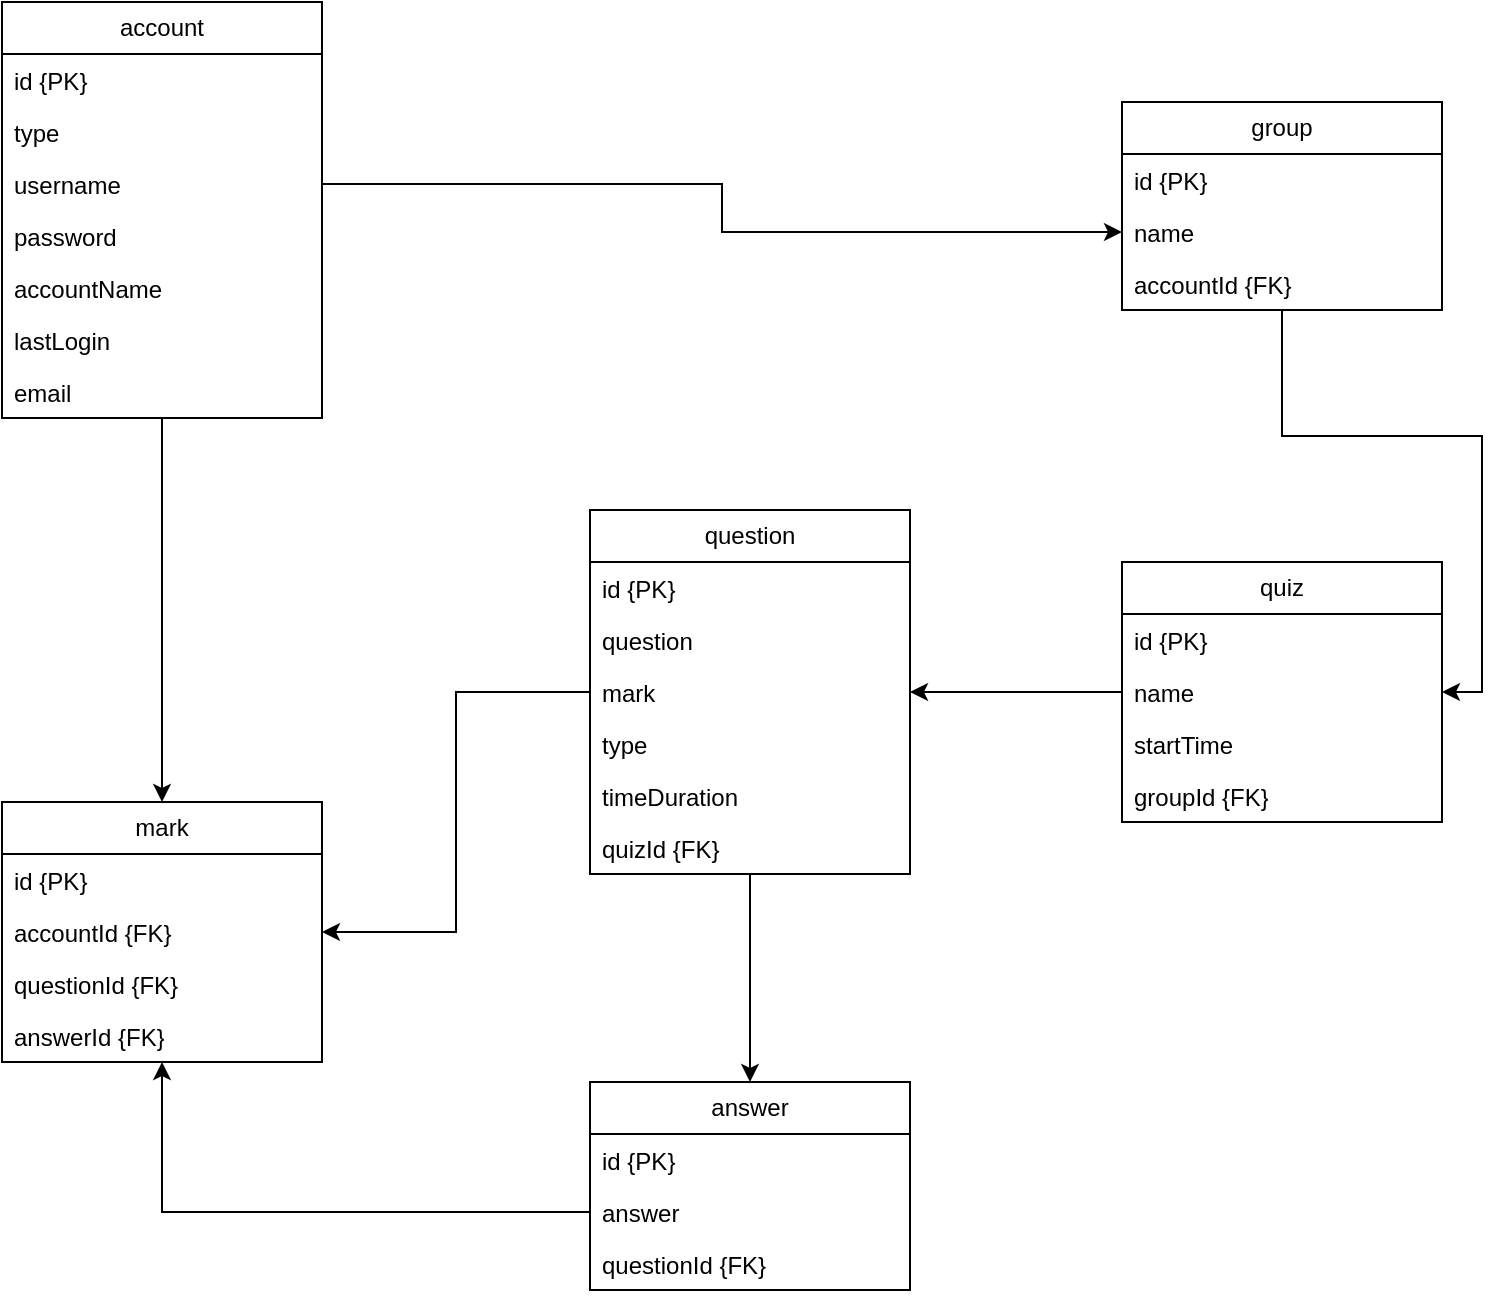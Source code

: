<mxfile version="24.4.13" type="device">
  <diagram name="Page-1" id="KVmX0XFPQRCTQdxbVcBK">
    <mxGraphModel dx="1313" dy="676" grid="1" gridSize="10" guides="1" tooltips="1" connect="1" arrows="1" fold="1" page="1" pageScale="1" pageWidth="827" pageHeight="1169" background="#FFFFFF" math="0" shadow="0">
      <root>
        <mxCell id="0" />
        <mxCell id="1" parent="0" />
        <mxCell id="wCoDq6g3YFe2arJV_Y5X-41" style="edgeStyle=orthogonalEdgeStyle;rounded=0;orthogonalLoop=1;jettySize=auto;html=1;entryX=0.5;entryY=0;entryDx=0;entryDy=0;" edge="1" parent="1" source="wCoDq6g3YFe2arJV_Y5X-1" target="wCoDq6g3YFe2arJV_Y5X-27">
          <mxGeometry relative="1" as="geometry" />
        </mxCell>
        <mxCell id="wCoDq6g3YFe2arJV_Y5X-1" value="account" style="swimlane;fontStyle=0;childLayout=stackLayout;horizontal=1;startSize=26;fillColor=none;horizontalStack=0;resizeParent=1;resizeParentMax=0;resizeLast=0;collapsible=1;marginBottom=0;whiteSpace=wrap;html=1;" vertex="1" parent="1">
          <mxGeometry x="50" y="40" width="160" height="208" as="geometry" />
        </mxCell>
        <mxCell id="wCoDq6g3YFe2arJV_Y5X-2" value="id {PK}" style="text;strokeColor=none;fillColor=none;align=left;verticalAlign=top;spacingLeft=4;spacingRight=4;overflow=hidden;rotatable=0;points=[[0,0.5],[1,0.5]];portConstraint=eastwest;whiteSpace=wrap;html=1;" vertex="1" parent="wCoDq6g3YFe2arJV_Y5X-1">
          <mxGeometry y="26" width="160" height="26" as="geometry" />
        </mxCell>
        <mxCell id="wCoDq6g3YFe2arJV_Y5X-11" value="type" style="text;strokeColor=none;fillColor=none;align=left;verticalAlign=top;spacingLeft=4;spacingRight=4;overflow=hidden;rotatable=0;points=[[0,0.5],[1,0.5]];portConstraint=eastwest;whiteSpace=wrap;html=1;" vertex="1" parent="wCoDq6g3YFe2arJV_Y5X-1">
          <mxGeometry y="52" width="160" height="26" as="geometry" />
        </mxCell>
        <mxCell id="wCoDq6g3YFe2arJV_Y5X-3" value="username" style="text;strokeColor=none;fillColor=none;align=left;verticalAlign=top;spacingLeft=4;spacingRight=4;overflow=hidden;rotatable=0;points=[[0,0.5],[1,0.5]];portConstraint=eastwest;whiteSpace=wrap;html=1;" vertex="1" parent="wCoDq6g3YFe2arJV_Y5X-1">
          <mxGeometry y="78" width="160" height="26" as="geometry" />
        </mxCell>
        <mxCell id="wCoDq6g3YFe2arJV_Y5X-4" value="password" style="text;strokeColor=none;fillColor=none;align=left;verticalAlign=top;spacingLeft=4;spacingRight=4;overflow=hidden;rotatable=0;points=[[0,0.5],[1,0.5]];portConstraint=eastwest;whiteSpace=wrap;html=1;" vertex="1" parent="wCoDq6g3YFe2arJV_Y5X-1">
          <mxGeometry y="104" width="160" height="26" as="geometry" />
        </mxCell>
        <mxCell id="wCoDq6g3YFe2arJV_Y5X-5" value="accountName" style="text;strokeColor=none;fillColor=none;align=left;verticalAlign=top;spacingLeft=4;spacingRight=4;overflow=hidden;rotatable=0;points=[[0,0.5],[1,0.5]];portConstraint=eastwest;whiteSpace=wrap;html=1;" vertex="1" parent="wCoDq6g3YFe2arJV_Y5X-1">
          <mxGeometry y="130" width="160" height="26" as="geometry" />
        </mxCell>
        <mxCell id="wCoDq6g3YFe2arJV_Y5X-6" value="lastLogin" style="text;strokeColor=none;fillColor=none;align=left;verticalAlign=top;spacingLeft=4;spacingRight=4;overflow=hidden;rotatable=0;points=[[0,0.5],[1,0.5]];portConstraint=eastwest;whiteSpace=wrap;html=1;" vertex="1" parent="wCoDq6g3YFe2arJV_Y5X-1">
          <mxGeometry y="156" width="160" height="26" as="geometry" />
        </mxCell>
        <mxCell id="wCoDq6g3YFe2arJV_Y5X-32" value="email" style="text;strokeColor=none;fillColor=none;align=left;verticalAlign=top;spacingLeft=4;spacingRight=4;overflow=hidden;rotatable=0;points=[[0,0.5],[1,0.5]];portConstraint=eastwest;whiteSpace=wrap;html=1;" vertex="1" parent="wCoDq6g3YFe2arJV_Y5X-1">
          <mxGeometry y="182" width="160" height="26" as="geometry" />
        </mxCell>
        <mxCell id="wCoDq6g3YFe2arJV_Y5X-38" style="edgeStyle=orthogonalEdgeStyle;rounded=0;orthogonalLoop=1;jettySize=auto;html=1;entryX=1;entryY=0.5;entryDx=0;entryDy=0;" edge="1" parent="1" source="wCoDq6g3YFe2arJV_Y5X-7" target="wCoDq6g3YFe2arJV_Y5X-12">
          <mxGeometry relative="1" as="geometry" />
        </mxCell>
        <mxCell id="wCoDq6g3YFe2arJV_Y5X-7" value="group" style="swimlane;fontStyle=0;childLayout=stackLayout;horizontal=1;startSize=26;fillColor=none;horizontalStack=0;resizeParent=1;resizeParentMax=0;resizeLast=0;collapsible=1;marginBottom=0;whiteSpace=wrap;html=1;" vertex="1" parent="1">
          <mxGeometry x="610" y="90" width="160" height="104" as="geometry" />
        </mxCell>
        <mxCell id="wCoDq6g3YFe2arJV_Y5X-8" value="id {PK}" style="text;strokeColor=none;fillColor=none;align=left;verticalAlign=top;spacingLeft=4;spacingRight=4;overflow=hidden;rotatable=0;points=[[0,0.5],[1,0.5]];portConstraint=eastwest;whiteSpace=wrap;html=1;" vertex="1" parent="wCoDq6g3YFe2arJV_Y5X-7">
          <mxGeometry y="26" width="160" height="26" as="geometry" />
        </mxCell>
        <mxCell id="wCoDq6g3YFe2arJV_Y5X-9" value="name" style="text;strokeColor=none;fillColor=none;align=left;verticalAlign=top;spacingLeft=4;spacingRight=4;overflow=hidden;rotatable=0;points=[[0,0.5],[1,0.5]];portConstraint=eastwest;whiteSpace=wrap;html=1;" vertex="1" parent="wCoDq6g3YFe2arJV_Y5X-7">
          <mxGeometry y="52" width="160" height="26" as="geometry" />
        </mxCell>
        <mxCell id="wCoDq6g3YFe2arJV_Y5X-10" value="accountId {FK}" style="text;strokeColor=none;fillColor=none;align=left;verticalAlign=top;spacingLeft=4;spacingRight=4;overflow=hidden;rotatable=0;points=[[0,0.5],[1,0.5]];portConstraint=eastwest;whiteSpace=wrap;html=1;" vertex="1" parent="wCoDq6g3YFe2arJV_Y5X-7">
          <mxGeometry y="78" width="160" height="26" as="geometry" />
        </mxCell>
        <mxCell id="wCoDq6g3YFe2arJV_Y5X-12" value="quiz" style="swimlane;fontStyle=0;childLayout=stackLayout;horizontal=1;startSize=26;fillColor=none;horizontalStack=0;resizeParent=1;resizeParentMax=0;resizeLast=0;collapsible=1;marginBottom=0;whiteSpace=wrap;html=1;" vertex="1" parent="1">
          <mxGeometry x="610" y="320" width="160" height="130" as="geometry" />
        </mxCell>
        <mxCell id="wCoDq6g3YFe2arJV_Y5X-13" value="id {PK}" style="text;strokeColor=none;fillColor=none;align=left;verticalAlign=top;spacingLeft=4;spacingRight=4;overflow=hidden;rotatable=0;points=[[0,0.5],[1,0.5]];portConstraint=eastwest;whiteSpace=wrap;html=1;" vertex="1" parent="wCoDq6g3YFe2arJV_Y5X-12">
          <mxGeometry y="26" width="160" height="26" as="geometry" />
        </mxCell>
        <mxCell id="wCoDq6g3YFe2arJV_Y5X-33" value="name" style="text;strokeColor=none;fillColor=none;align=left;verticalAlign=top;spacingLeft=4;spacingRight=4;overflow=hidden;rotatable=0;points=[[0,0.5],[1,0.5]];portConstraint=eastwest;whiteSpace=wrap;html=1;" vertex="1" parent="wCoDq6g3YFe2arJV_Y5X-12">
          <mxGeometry y="52" width="160" height="26" as="geometry" />
        </mxCell>
        <mxCell id="wCoDq6g3YFe2arJV_Y5X-34" value="startTime" style="text;strokeColor=none;fillColor=none;align=left;verticalAlign=top;spacingLeft=4;spacingRight=4;overflow=hidden;rotatable=0;points=[[0,0.5],[1,0.5]];portConstraint=eastwest;whiteSpace=wrap;html=1;" vertex="1" parent="wCoDq6g3YFe2arJV_Y5X-12">
          <mxGeometry y="78" width="160" height="26" as="geometry" />
        </mxCell>
        <mxCell id="wCoDq6g3YFe2arJV_Y5X-15" value="groupId {FK}" style="text;strokeColor=none;fillColor=none;align=left;verticalAlign=top;spacingLeft=4;spacingRight=4;overflow=hidden;rotatable=0;points=[[0,0.5],[1,0.5]];portConstraint=eastwest;whiteSpace=wrap;html=1;" vertex="1" parent="wCoDq6g3YFe2arJV_Y5X-12">
          <mxGeometry y="104" width="160" height="26" as="geometry" />
        </mxCell>
        <mxCell id="wCoDq6g3YFe2arJV_Y5X-40" style="edgeStyle=orthogonalEdgeStyle;rounded=0;orthogonalLoop=1;jettySize=auto;html=1;entryX=0.5;entryY=0;entryDx=0;entryDy=0;" edge="1" parent="1" source="wCoDq6g3YFe2arJV_Y5X-16" target="wCoDq6g3YFe2arJV_Y5X-23">
          <mxGeometry relative="1" as="geometry" />
        </mxCell>
        <mxCell id="wCoDq6g3YFe2arJV_Y5X-42" style="edgeStyle=orthogonalEdgeStyle;rounded=0;orthogonalLoop=1;jettySize=auto;html=1;entryX=1;entryY=0.5;entryDx=0;entryDy=0;exitX=0;exitY=0.5;exitDx=0;exitDy=0;" edge="1" parent="1" source="wCoDq6g3YFe2arJV_Y5X-19" target="wCoDq6g3YFe2arJV_Y5X-31">
          <mxGeometry relative="1" as="geometry" />
        </mxCell>
        <mxCell id="wCoDq6g3YFe2arJV_Y5X-16" value="question" style="swimlane;fontStyle=0;childLayout=stackLayout;horizontal=1;startSize=26;fillColor=none;horizontalStack=0;resizeParent=1;resizeParentMax=0;resizeLast=0;collapsible=1;marginBottom=0;whiteSpace=wrap;html=1;" vertex="1" parent="1">
          <mxGeometry x="344" y="294" width="160" height="182" as="geometry" />
        </mxCell>
        <mxCell id="wCoDq6g3YFe2arJV_Y5X-17" value="id {PK}" style="text;strokeColor=none;fillColor=none;align=left;verticalAlign=top;spacingLeft=4;spacingRight=4;overflow=hidden;rotatable=0;points=[[0,0.5],[1,0.5]];portConstraint=eastwest;whiteSpace=wrap;html=1;" vertex="1" parent="wCoDq6g3YFe2arJV_Y5X-16">
          <mxGeometry y="26" width="160" height="26" as="geometry" />
        </mxCell>
        <mxCell id="wCoDq6g3YFe2arJV_Y5X-18" value="question" style="text;strokeColor=none;fillColor=none;align=left;verticalAlign=top;spacingLeft=4;spacingRight=4;overflow=hidden;rotatable=0;points=[[0,0.5],[1,0.5]];portConstraint=eastwest;whiteSpace=wrap;html=1;" vertex="1" parent="wCoDq6g3YFe2arJV_Y5X-16">
          <mxGeometry y="52" width="160" height="26" as="geometry" />
        </mxCell>
        <mxCell id="wCoDq6g3YFe2arJV_Y5X-19" value="mark" style="text;strokeColor=none;fillColor=none;align=left;verticalAlign=top;spacingLeft=4;spacingRight=4;overflow=hidden;rotatable=0;points=[[0,0.5],[1,0.5]];portConstraint=eastwest;whiteSpace=wrap;html=1;" vertex="1" parent="wCoDq6g3YFe2arJV_Y5X-16">
          <mxGeometry y="78" width="160" height="26" as="geometry" />
        </mxCell>
        <mxCell id="wCoDq6g3YFe2arJV_Y5X-21" value="type" style="text;strokeColor=none;fillColor=none;align=left;verticalAlign=top;spacingLeft=4;spacingRight=4;overflow=hidden;rotatable=0;points=[[0,0.5],[1,0.5]];portConstraint=eastwest;whiteSpace=wrap;html=1;" vertex="1" parent="wCoDq6g3YFe2arJV_Y5X-16">
          <mxGeometry y="104" width="160" height="26" as="geometry" />
        </mxCell>
        <mxCell id="wCoDq6g3YFe2arJV_Y5X-35" value="timeDuration" style="text;strokeColor=none;fillColor=none;align=left;verticalAlign=top;spacingLeft=4;spacingRight=4;overflow=hidden;rotatable=0;points=[[0,0.5],[1,0.5]];portConstraint=eastwest;whiteSpace=wrap;html=1;" vertex="1" parent="wCoDq6g3YFe2arJV_Y5X-16">
          <mxGeometry y="130" width="160" height="26" as="geometry" />
        </mxCell>
        <mxCell id="wCoDq6g3YFe2arJV_Y5X-22" value="quizId {FK}" style="text;strokeColor=none;fillColor=none;align=left;verticalAlign=top;spacingLeft=4;spacingRight=4;overflow=hidden;rotatable=0;points=[[0,0.5],[1,0.5]];portConstraint=eastwest;whiteSpace=wrap;html=1;" vertex="1" parent="wCoDq6g3YFe2arJV_Y5X-16">
          <mxGeometry y="156" width="160" height="26" as="geometry" />
        </mxCell>
        <mxCell id="wCoDq6g3YFe2arJV_Y5X-23" value="answer" style="swimlane;fontStyle=0;childLayout=stackLayout;horizontal=1;startSize=26;fillColor=none;horizontalStack=0;resizeParent=1;resizeParentMax=0;resizeLast=0;collapsible=1;marginBottom=0;whiteSpace=wrap;html=1;" vertex="1" parent="1">
          <mxGeometry x="344" y="580" width="160" height="104" as="geometry" />
        </mxCell>
        <mxCell id="wCoDq6g3YFe2arJV_Y5X-24" value="id {PK}" style="text;strokeColor=none;fillColor=none;align=left;verticalAlign=top;spacingLeft=4;spacingRight=4;overflow=hidden;rotatable=0;points=[[0,0.5],[1,0.5]];portConstraint=eastwest;whiteSpace=wrap;html=1;" vertex="1" parent="wCoDq6g3YFe2arJV_Y5X-23">
          <mxGeometry y="26" width="160" height="26" as="geometry" />
        </mxCell>
        <mxCell id="wCoDq6g3YFe2arJV_Y5X-25" value="answer" style="text;strokeColor=none;fillColor=none;align=left;verticalAlign=top;spacingLeft=4;spacingRight=4;overflow=hidden;rotatable=0;points=[[0,0.5],[1,0.5]];portConstraint=eastwest;whiteSpace=wrap;html=1;" vertex="1" parent="wCoDq6g3YFe2arJV_Y5X-23">
          <mxGeometry y="52" width="160" height="26" as="geometry" />
        </mxCell>
        <mxCell id="wCoDq6g3YFe2arJV_Y5X-26" value="questionId {FK}" style="text;strokeColor=none;fillColor=none;align=left;verticalAlign=top;spacingLeft=4;spacingRight=4;overflow=hidden;rotatable=0;points=[[0,0.5],[1,0.5]];portConstraint=eastwest;whiteSpace=wrap;html=1;" vertex="1" parent="wCoDq6g3YFe2arJV_Y5X-23">
          <mxGeometry y="78" width="160" height="26" as="geometry" />
        </mxCell>
        <mxCell id="wCoDq6g3YFe2arJV_Y5X-27" value="mark" style="swimlane;fontStyle=0;childLayout=stackLayout;horizontal=1;startSize=26;fillColor=none;horizontalStack=0;resizeParent=1;resizeParentMax=0;resizeLast=0;collapsible=1;marginBottom=0;whiteSpace=wrap;html=1;" vertex="1" parent="1">
          <mxGeometry x="50" y="440" width="160" height="130" as="geometry" />
        </mxCell>
        <mxCell id="wCoDq6g3YFe2arJV_Y5X-28" value="id {PK}" style="text;strokeColor=none;fillColor=none;align=left;verticalAlign=top;spacingLeft=4;spacingRight=4;overflow=hidden;rotatable=0;points=[[0,0.5],[1,0.5]];portConstraint=eastwest;whiteSpace=wrap;html=1;" vertex="1" parent="wCoDq6g3YFe2arJV_Y5X-27">
          <mxGeometry y="26" width="160" height="26" as="geometry" />
        </mxCell>
        <mxCell id="wCoDq6g3YFe2arJV_Y5X-31" value="accountId {FK}" style="text;strokeColor=none;fillColor=none;align=left;verticalAlign=top;spacingLeft=4;spacingRight=4;overflow=hidden;rotatable=0;points=[[0,0.5],[1,0.5]];portConstraint=eastwest;whiteSpace=wrap;html=1;" vertex="1" parent="wCoDq6g3YFe2arJV_Y5X-27">
          <mxGeometry y="52" width="160" height="26" as="geometry" />
        </mxCell>
        <mxCell id="wCoDq6g3YFe2arJV_Y5X-30" value="questionId {FK}" style="text;strokeColor=none;fillColor=none;align=left;verticalAlign=top;spacingLeft=4;spacingRight=4;overflow=hidden;rotatable=0;points=[[0,0.5],[1,0.5]];portConstraint=eastwest;whiteSpace=wrap;html=1;" vertex="1" parent="wCoDq6g3YFe2arJV_Y5X-27">
          <mxGeometry y="78" width="160" height="26" as="geometry" />
        </mxCell>
        <mxCell id="wCoDq6g3YFe2arJV_Y5X-36" value="answerId {FK}" style="text;strokeColor=none;fillColor=none;align=left;verticalAlign=top;spacingLeft=4;spacingRight=4;overflow=hidden;rotatable=0;points=[[0,0.5],[1,0.5]];portConstraint=eastwest;whiteSpace=wrap;html=1;" vertex="1" parent="wCoDq6g3YFe2arJV_Y5X-27">
          <mxGeometry y="104" width="160" height="26" as="geometry" />
        </mxCell>
        <mxCell id="wCoDq6g3YFe2arJV_Y5X-37" style="edgeStyle=orthogonalEdgeStyle;rounded=0;orthogonalLoop=1;jettySize=auto;html=1;entryX=0;entryY=0.5;entryDx=0;entryDy=0;" edge="1" parent="1" source="wCoDq6g3YFe2arJV_Y5X-3" target="wCoDq6g3YFe2arJV_Y5X-9">
          <mxGeometry relative="1" as="geometry" />
        </mxCell>
        <mxCell id="wCoDq6g3YFe2arJV_Y5X-39" style="edgeStyle=orthogonalEdgeStyle;rounded=0;orthogonalLoop=1;jettySize=auto;html=1;entryX=1;entryY=0.5;entryDx=0;entryDy=0;" edge="1" parent="1" source="wCoDq6g3YFe2arJV_Y5X-33" target="wCoDq6g3YFe2arJV_Y5X-19">
          <mxGeometry relative="1" as="geometry" />
        </mxCell>
        <mxCell id="wCoDq6g3YFe2arJV_Y5X-43" style="edgeStyle=orthogonalEdgeStyle;rounded=0;orthogonalLoop=1;jettySize=auto;html=1;" edge="1" parent="1" source="wCoDq6g3YFe2arJV_Y5X-25" target="wCoDq6g3YFe2arJV_Y5X-27">
          <mxGeometry relative="1" as="geometry" />
        </mxCell>
      </root>
    </mxGraphModel>
  </diagram>
</mxfile>
